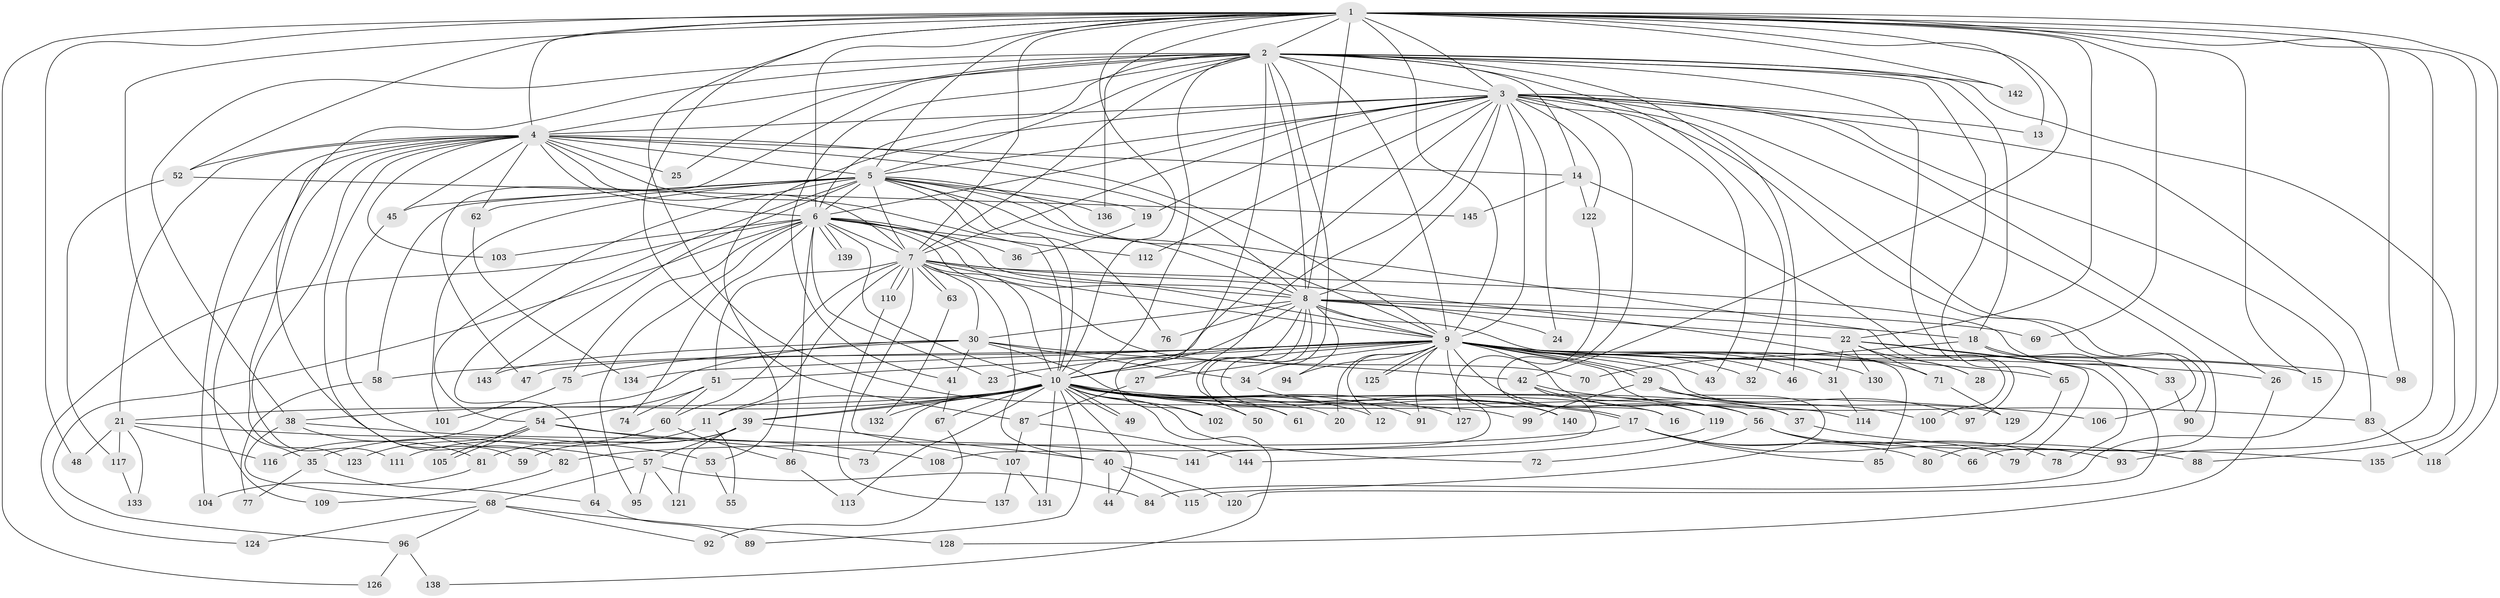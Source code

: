 // coarse degree distribution, {24: 0.022988505747126436, 23: 0.011494252873563218, 20: 0.011494252873563218, 21: 0.034482758620689655, 19: 0.011494252873563218, 32: 0.011494252873563218, 35: 0.011494252873563218, 4: 0.05747126436781609, 2: 0.4942528735632184, 5: 0.08045977011494253, 7: 0.034482758620689655, 6: 0.022988505747126436, 13: 0.011494252873563218, 3: 0.1724137931034483, 8: 0.011494252873563218}
// Generated by graph-tools (version 1.1) at 2025/17/03/04/25 18:17:18]
// undirected, 145 vertices, 315 edges
graph export_dot {
graph [start="1"]
  node [color=gray90,style=filled];
  1;
  2;
  3;
  4;
  5;
  6;
  7;
  8;
  9;
  10;
  11;
  12;
  13;
  14;
  15;
  16;
  17;
  18;
  19;
  20;
  21;
  22;
  23;
  24;
  25;
  26;
  27;
  28;
  29;
  30;
  31;
  32;
  33;
  34;
  35;
  36;
  37;
  38;
  39;
  40;
  41;
  42;
  43;
  44;
  45;
  46;
  47;
  48;
  49;
  50;
  51;
  52;
  53;
  54;
  55;
  56;
  57;
  58;
  59;
  60;
  61;
  62;
  63;
  64;
  65;
  66;
  67;
  68;
  69;
  70;
  71;
  72;
  73;
  74;
  75;
  76;
  77;
  78;
  79;
  80;
  81;
  82;
  83;
  84;
  85;
  86;
  87;
  88;
  89;
  90;
  91;
  92;
  93;
  94;
  95;
  96;
  97;
  98;
  99;
  100;
  101;
  102;
  103;
  104;
  105;
  106;
  107;
  108;
  109;
  110;
  111;
  112;
  113;
  114;
  115;
  116;
  117;
  118;
  119;
  120;
  121;
  122;
  123;
  124;
  125;
  126;
  127;
  128;
  129;
  130;
  131;
  132;
  133;
  134;
  135;
  136;
  137;
  138;
  139;
  140;
  141;
  142;
  143;
  144;
  145;
  1 -- 2;
  1 -- 3;
  1 -- 4;
  1 -- 5;
  1 -- 6;
  1 -- 7;
  1 -- 8;
  1 -- 9;
  1 -- 10;
  1 -- 13;
  1 -- 15;
  1 -- 22;
  1 -- 35;
  1 -- 42;
  1 -- 48;
  1 -- 52;
  1 -- 69;
  1 -- 87;
  1 -- 93;
  1 -- 98;
  1 -- 99;
  1 -- 118;
  1 -- 126;
  1 -- 135;
  1 -- 136;
  1 -- 142;
  2 -- 3;
  2 -- 4;
  2 -- 5;
  2 -- 6;
  2 -- 7;
  2 -- 8;
  2 -- 9;
  2 -- 10;
  2 -- 14;
  2 -- 18;
  2 -- 25;
  2 -- 32;
  2 -- 34;
  2 -- 38;
  2 -- 41;
  2 -- 46;
  2 -- 47;
  2 -- 65;
  2 -- 82;
  2 -- 88;
  2 -- 97;
  2 -- 102;
  2 -- 142;
  3 -- 4;
  3 -- 5;
  3 -- 6;
  3 -- 7;
  3 -- 8;
  3 -- 9;
  3 -- 10;
  3 -- 13;
  3 -- 16;
  3 -- 19;
  3 -- 24;
  3 -- 26;
  3 -- 27;
  3 -- 43;
  3 -- 53;
  3 -- 66;
  3 -- 83;
  3 -- 84;
  3 -- 90;
  3 -- 106;
  3 -- 112;
  3 -- 122;
  4 -- 5;
  4 -- 6;
  4 -- 7;
  4 -- 8;
  4 -- 9;
  4 -- 10;
  4 -- 14;
  4 -- 21;
  4 -- 25;
  4 -- 45;
  4 -- 52;
  4 -- 59;
  4 -- 62;
  4 -- 103;
  4 -- 104;
  4 -- 109;
  4 -- 111;
  4 -- 123;
  5 -- 6;
  5 -- 7;
  5 -- 8;
  5 -- 9;
  5 -- 10;
  5 -- 19;
  5 -- 28;
  5 -- 45;
  5 -- 54;
  5 -- 58;
  5 -- 62;
  5 -- 64;
  5 -- 76;
  5 -- 101;
  5 -- 136;
  5 -- 143;
  6 -- 7;
  6 -- 8;
  6 -- 9;
  6 -- 10;
  6 -- 23;
  6 -- 36;
  6 -- 70;
  6 -- 74;
  6 -- 75;
  6 -- 86;
  6 -- 95;
  6 -- 96;
  6 -- 103;
  6 -- 112;
  6 -- 124;
  6 -- 139;
  6 -- 139;
  7 -- 8;
  7 -- 9;
  7 -- 10;
  7 -- 11;
  7 -- 30;
  7 -- 33;
  7 -- 40;
  7 -- 51;
  7 -- 60;
  7 -- 63;
  7 -- 63;
  7 -- 71;
  7 -- 107;
  7 -- 110;
  7 -- 110;
  8 -- 9;
  8 -- 10;
  8 -- 18;
  8 -- 22;
  8 -- 24;
  8 -- 30;
  8 -- 50;
  8 -- 61;
  8 -- 69;
  8 -- 76;
  8 -- 85;
  8 -- 94;
  8 -- 141;
  9 -- 10;
  9 -- 12;
  9 -- 15;
  9 -- 20;
  9 -- 23;
  9 -- 26;
  9 -- 27;
  9 -- 29;
  9 -- 29;
  9 -- 31;
  9 -- 32;
  9 -- 37;
  9 -- 43;
  9 -- 46;
  9 -- 47;
  9 -- 51;
  9 -- 56;
  9 -- 58;
  9 -- 65;
  9 -- 91;
  9 -- 94;
  9 -- 98;
  9 -- 119;
  9 -- 125;
  9 -- 125;
  9 -- 129;
  9 -- 130;
  9 -- 134;
  9 -- 140;
  10 -- 11;
  10 -- 12;
  10 -- 16;
  10 -- 17;
  10 -- 17;
  10 -- 20;
  10 -- 21;
  10 -- 37;
  10 -- 38;
  10 -- 39;
  10 -- 39;
  10 -- 44;
  10 -- 49;
  10 -- 49;
  10 -- 50;
  10 -- 56;
  10 -- 61;
  10 -- 67;
  10 -- 72;
  10 -- 73;
  10 -- 89;
  10 -- 91;
  10 -- 102;
  10 -- 106;
  10 -- 113;
  10 -- 127;
  10 -- 131;
  10 -- 132;
  10 -- 138;
  11 -- 35;
  11 -- 55;
  14 -- 100;
  14 -- 122;
  14 -- 145;
  17 -- 66;
  17 -- 80;
  17 -- 82;
  17 -- 85;
  17 -- 93;
  18 -- 33;
  18 -- 70;
  18 -- 120;
  19 -- 36;
  21 -- 48;
  21 -- 53;
  21 -- 116;
  21 -- 117;
  21 -- 133;
  22 -- 28;
  22 -- 31;
  22 -- 71;
  22 -- 78;
  22 -- 79;
  22 -- 130;
  26 -- 128;
  27 -- 87;
  29 -- 97;
  29 -- 99;
  29 -- 100;
  29 -- 115;
  30 -- 34;
  30 -- 41;
  30 -- 42;
  30 -- 75;
  30 -- 114;
  30 -- 116;
  30 -- 143;
  31 -- 114;
  33 -- 90;
  34 -- 140;
  35 -- 64;
  35 -- 77;
  37 -- 88;
  38 -- 68;
  38 -- 81;
  38 -- 108;
  39 -- 40;
  39 -- 57;
  39 -- 59;
  39 -- 81;
  39 -- 121;
  40 -- 44;
  40 -- 115;
  40 -- 120;
  41 -- 67;
  42 -- 83;
  42 -- 108;
  42 -- 119;
  45 -- 57;
  51 -- 54;
  51 -- 60;
  51 -- 74;
  52 -- 117;
  52 -- 145;
  53 -- 55;
  54 -- 73;
  54 -- 105;
  54 -- 105;
  54 -- 123;
  54 -- 141;
  56 -- 72;
  56 -- 78;
  56 -- 79;
  56 -- 135;
  57 -- 68;
  57 -- 84;
  57 -- 95;
  57 -- 121;
  58 -- 77;
  60 -- 86;
  60 -- 111;
  62 -- 134;
  63 -- 132;
  64 -- 89;
  65 -- 80;
  67 -- 92;
  68 -- 92;
  68 -- 96;
  68 -- 124;
  68 -- 128;
  71 -- 129;
  75 -- 101;
  81 -- 104;
  82 -- 109;
  83 -- 118;
  86 -- 113;
  87 -- 107;
  87 -- 144;
  96 -- 126;
  96 -- 138;
  107 -- 131;
  107 -- 137;
  110 -- 137;
  117 -- 133;
  119 -- 144;
  122 -- 127;
}

